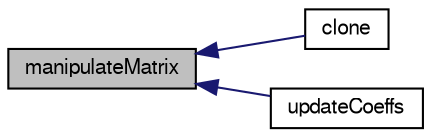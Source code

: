 digraph "manipulateMatrix"
{
  bgcolor="transparent";
  edge [fontname="FreeSans",fontsize="10",labelfontname="FreeSans",labelfontsize="10"];
  node [fontname="FreeSans",fontsize="10",shape=record];
  rankdir="LR";
  Node2921 [label="manipulateMatrix",height=0.2,width=0.4,color="black", fillcolor="grey75", style="filled", fontcolor="black"];
  Node2921 -> Node2922 [dir="back",color="midnightblue",fontsize="10",style="solid",fontname="FreeSans"];
  Node2922 [label="clone",height=0.2,width=0.4,color="black",URL="$a30726.html#a617bc55e78cf53196df9217431e5aa96",tooltip="Construct and return a clone setting internal field reference. "];
  Node2921 -> Node2923 [dir="back",color="midnightblue",fontsize="10",style="solid",fontname="FreeSans"];
  Node2923 [label="updateCoeffs",height=0.2,width=0.4,color="black",URL="$a30726.html#a8221d7b5a261caa0a0bce719084a379d",tooltip="Update the coefficients associated with the patch field. "];
}
